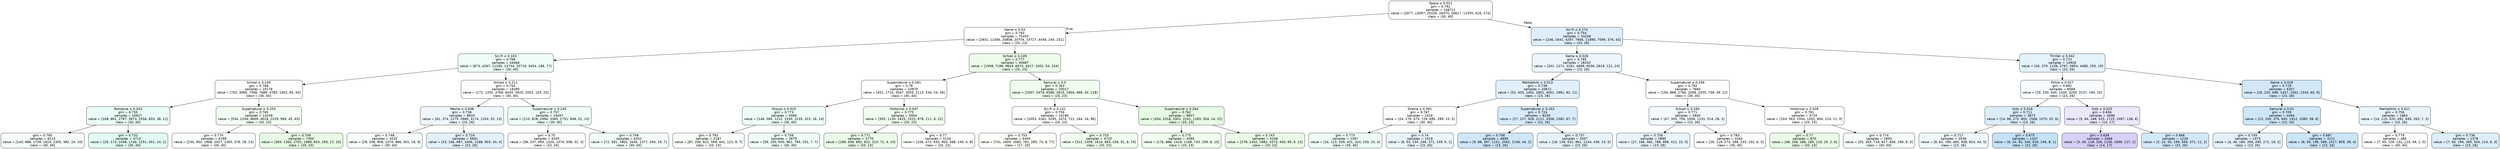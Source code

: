digraph Tree {
node [shape=box, style="filled, rounded", color="black", fontname=helvetica] ;
edge [fontname=helvetica] ;
0 [label=<Space &le; 0.021<br/>gini = 0.792<br/>samples = 108711<br/>value = [3077, 13097, 25105, 28370, 26617, 11555, 616, 274]<br/>class = (30, 40]>, fillcolor="#39e5ac05"] ;
1 [label=<Game &le; 0.03<br/>gini = 0.783<br/>samples = 75453<br/>value = [2831, 11456, 20808, 20704, 14727, 4456, 240, 231]<br/>class = (20, 23]>, fillcolor="#47e53900"] ;
0 -> 1 [labeldistance=2.5, labelangle=45, headlabel="True"] ;
2 [label=<Sci-Fi &le; 0.163<br/>gini = 0.768<br/>samples = 44466<br/>value = [873, 4267, 11165, 13734, 10710, 3454, 186, 77]<br/>class = (30, 40]>, fillcolor="#39e5ac14"] ;
1 -> 2 ;
3 [label=<School &le; 0.245<br/>gini = 0.766<br/>samples = 25176<br/>value = [702, 3065, 7396, 7689, 4785, 1402, 83, 54]<br/>class = (30, 40]>, fillcolor="#39e5ac04"] ;
2 -> 3 ;
4 [label=<Romance &le; 0.343<br/>gini = 0.755<br/>samples = 10927<br/>value = [168, 861, 2787, 3673, 2556, 833, 38, 11]<br/>class = (30, 40]>, fillcolor="#39e5ac1c"] ;
3 -> 4 ;
5 [label=<gini = 0.765<br/>samples = 6215<br/>value = [143, 688, 1739, 1924, 1305, 382, 24, 10]<br/>class = (30, 40]>, fillcolor="#39e5ac0b"] ;
4 -> 5 ;
6 [label=<gini = 0.732<br/>samples = 4712<br/>value = [25, 173, 1048, 1749, 1251, 451, 14, 1]<br/>class = (30, 40]>, fillcolor="#39e5ac25"] ;
4 -> 6 ;
7 [label=<Supernatural &le; 0.253<br/>gini = 0.765<br/>samples = 14249<br/>value = [534, 2204, 4609, 4016, 2229, 569, 45, 43]<br/>class = (20, 23]>, fillcolor="#47e5390f"] ;
3 -> 7 ;
8 [label=<gini = 0.774<br/>samples = 6799<br/>value = [230, 902, 1908, 2027, 1305, 376, 28, 23]<br/>class = (30, 40]>, fillcolor="#39e5ac06"] ;
7 -> 8 ;
9 [label=<gini = 0.749<br/>samples = 7450<br/>value = [304, 1302, 2701, 1989, 924, 193, 17, 20]<br/>class = (20, 23]>, fillcolor="#47e53921"] ;
7 -> 9 ;
10 [label=<School &le; 0.211<br/>gini = 0.754<br/>samples = 19290<br/>value = [171, 1202, 3769, 6045, 5925, 2052, 103, 23]<br/>class = (30, 40]>, fillcolor="#39e5ac02"] ;
2 -> 10 ;
11 [label=<Mecha &le; 0.048<br/>gini = 0.738<br/>samples = 8833<br/>value = [61, 374, 1275, 2680, 3174, 1204, 52, 13]<br/>class = (23, 26]>, fillcolor="#399de514"] ;
10 -> 11 ;
12 [label=<gini = 0.748<br/>samples = 3232<br/>value = [28, 208, 608, 1074, 986, 301, 18, 9]<br/>class = (30, 40]>, fillcolor="#39e5ac0a"] ;
11 -> 12 ;
13 [label=<gini = 0.724<br/>samples = 5601<br/>value = [33, 166, 667, 1606, 2188, 903, 34, 4]<br/>class = (23, 26]>, fillcolor="#399de525"] ;
11 -> 13 ;
14 [label=<Supernatural &le; 0.245<br/>gini = 0.757<br/>samples = 10457<br/>value = [110, 828, 2494, 3365, 2751, 848, 51, 10]<br/>class = (30, 40]>, fillcolor="#39e5ac14"] ;
10 -> 14 ;
15 [label=<gini = 0.75<br/>samples = 4205<br/>value = [38, 237, 693, 1320, 1374, 508, 32, 3]<br/>class = (23, 26]>, fillcolor="#399de505"] ;
14 -> 15 ;
16 [label=<gini = 0.749<br/>samples = 6252<br/>value = [72, 591, 1801, 2045, 1377, 340, 19, 7]<br/>class = (30, 40]>, fillcolor="#39e5ac0e"] ;
14 -> 16 ;
17 [label=<School &le; 0.249<br/>gini = 0.777<br/>samples = 30987<br/>value = [1958, 7189, 9643, 6970, 4017, 1002, 54, 154]<br/>class = (20, 23]>, fillcolor="#47e5391a"] ;
1 -> 17 ;
18 [label=<Supernatural &le; 0.281<br/>gini = 0.78<br/>samples = 10970<br/>value = [451, 1710, 3047, 3055, 2113, 534, 24, 36]<br/>class = (30, 40]>, fillcolor="#39e5ac00"] ;
17 -> 18 ;
19 [label=<Shoujo &le; 0.025<br/>gini = 0.773<br/>samples = 5066<br/>value = [146, 580, 1222, 1530, 1235, 323, 16, 14]<br/>class = (30, 40]>, fillcolor="#39e5ac14"] ;
18 -> 19 ;
20 [label=<gini = 0.783<br/>samples = 2187<br/>value = [87, 330, 622, 569, 441, 122, 9, 7]<br/>class = (20, 23]>, fillcolor="#47e53908"] ;
19 -> 20 ;
21 [label=<gini = 0.756<br/>samples = 2879<br/>value = [59, 250, 600, 961, 794, 201, 7, 7]<br/>class = (30, 40]>, fillcolor="#39e5ac14"] ;
19 -> 21 ;
22 [label=<Historical &le; 0.047<br/>gini = 0.775<br/>samples = 5904<br/>value = [305, 1130, 1825, 1525, 878, 211, 8, 22]<br/>class = (20, 23]>, fillcolor="#47e53911"] ;
18 -> 22 ;
23 [label=<gini = 0.771<br/>samples = 2770<br/>value = [199, 658, 892, 622, 310, 71, 4, 14]<br/>class = (20, 23]>, fillcolor="#47e5391c"] ;
22 -> 23 ;
24 [label=<gini = 0.77<br/>samples = 3134<br/>value = [106, 472, 933, 903, 568, 140, 4, 8]<br/>class = (20, 23]>, fillcolor="#47e53903"] ;
22 -> 24 ;
25 [label=<Samurai &le; 0.0<br/>gini = 0.763<br/>samples = 20017<br/>value = [1507, 5479, 6596, 3915, 1904, 468, 30, 118]<br/>class = (20, 23]>, fillcolor="#47e53914"] ;
17 -> 25 ;
26 [label=<Sci-Fi &le; 0.141<br/>gini = 0.756<br/>samples = 10180<br/>value = [1053, 3161, 3295, 1674, 721, 164, 16, 96]<br/>class = (20, 23]>, fillcolor="#47e53905"] ;
25 -> 26 ;
27 [label=<gini = 0.753<br/>samples = 5455<br/>value = [741, 1805, 1685, 781, 285, 73, 8, 77]<br/>class = (17, 20]>, fillcolor="#c8e53908"] ;
26 -> 27 ;
28 [label=<gini = 0.753<br/>samples = 4725<br/>value = [312, 1356, 1610, 893, 436, 91, 8, 19]<br/>class = (20, 23]>, fillcolor="#47e53913"] ;
26 -> 28 ;
29 [label=<Supernatural &le; 0.264<br/>gini = 0.762<br/>samples = 9837<br/>value = [454, 2318, 3301, 2241, 1183, 304, 14, 22]<br/>class = (20, 23]>, fillcolor="#47e53921"] ;
25 -> 29 ;
30 [label=<gini = 0.775<br/>samples = 4589<br/>value = [176, 866, 1419, 1168, 733, 209, 8, 10]<br/>class = (20, 23]>, fillcolor="#47e53913"] ;
29 -> 30 ;
31 [label=<gini = 0.743<br/>samples = 5248<br/>value = [278, 1452, 1882, 1073, 450, 95, 6, 12]<br/>class = (20, 23]>, fillcolor="#47e5391d"] ;
29 -> 31 ;
32 [label=<Sci-Fi &le; 0.274<br/>gini = 0.754<br/>samples = 33258<br/>value = [246, 1641, 4297, 7666, 11890, 7099, 376, 43]<br/>class = (23, 26]>, fillcolor="#399de52a"] ;
0 -> 32 [labeldistance=2.5, labelangle=-45, headlabel="False"] ;
33 [label=<Game &le; 0.028<br/>gini = 0.765<br/>samples = 18332<br/>value = [201, 1271, 3161, 4899, 6036, 2619, 121, 24]<br/>class = (23, 26]>, fillcolor="#399de516"] ;
32 -> 33 ;
34 [label=<MartialArts &le; 0.013<br/>gini = 0.739<br/>samples = 10672<br/>value = [51, 403, 1401, 2841, 4001, 1881, 82, 12]<br/>class = (23, 26]>, fillcolor="#399de526"] ;
33 -> 34 ;
35 [label=<Drama &le; 0.391<br/>gini = 0.767<br/>samples = 2416<br/>value = [24, 176, 473, 729, 695, 299, 15, 5]<br/>class = (30, 40]>, fillcolor="#39e5ac05"] ;
34 -> 35 ;
36 [label=<gini = 0.773<br/>samples = 1397<br/>value = [16, 123, 339, 431, 324, 150, 10, 4]<br/>class = (30, 40]>, fillcolor="#39e5ac16"] ;
35 -> 36 ;
37 [label=<gini = 0.74<br/>samples = 1019<br/>value = [8, 53, 134, 298, 371, 149, 5, 1]<br/>class = (23, 26]>, fillcolor="#399de51a"] ;
35 -> 37 ;
38 [label=<Supernatural &le; 0.253<br/>gini = 0.724<br/>samples = 8256<br/>value = [27, 227, 928, 2112, 3306, 1582, 67, 7]<br/>class = (23, 26]>, fillcolor="#399de532"] ;
34 -> 38 ;
39 [label=<gini = 0.706<br/>samples = 4899<br/>value = [9, 88, 397, 1151, 2062, 1146, 44, 2]<br/>class = (23, 26]>, fillcolor="#399de53e"] ;
38 -> 39 ;
40 [label=<gini = 0.737<br/>samples = 3357<br/>value = [18, 139, 531, 961, 1244, 436, 23, 5]<br/>class = (23, 26]>, fillcolor="#399de51e"] ;
38 -> 40 ;
41 [label=<Supernatural &le; 0.256<br/>gini = 0.782<br/>samples = 7660<br/>value = [150, 868, 1760, 2058, 2035, 738, 39, 12]<br/>class = (30, 40]>, fillcolor="#39e5ac01"] ;
33 -> 41 ;
42 [label=<School &le; 0.293<br/>gini = 0.771<br/>samples = 3940<br/>value = [47, 305, 756, 1056, 1231, 514, 28, 3]<br/>class = (23, 26]>, fillcolor="#399de50f"] ;
41 -> 42 ;
43 [label=<gini = 0.759<br/>samples = 2895<br/>value = [27, 186, 482, 768, 998, 412, 22, 0]<br/>class = (23, 26]>, fillcolor="#399de51c"] ;
42 -> 43 ;
44 [label=<gini = 0.783<br/>samples = 1045<br/>value = [20, 119, 274, 288, 233, 102, 6, 3]<br/>class = (30, 40]>, fillcolor="#39e5ac05"] ;
42 -> 44 ;
45 [label=<Historical &le; 0.028<br/>gini = 0.781<br/>samples = 3720<br/>value = [103, 563, 1004, 1002, 804, 224, 11, 9]<br/>class = (20, 23]>, fillcolor="#47e53900"] ;
41 -> 45 ;
46 [label=<gini = 0.77<br/>samples = 870<br/>value = [48, 208, 286, 185, 110, 25, 2, 6]<br/>class = (20, 23]>, fillcolor="#47e5391e"] ;
45 -> 46 ;
47 [label=<gini = 0.774<br/>samples = 2850<br/>value = [55, 355, 718, 817, 694, 199, 9, 3]<br/>class = (30, 40]>, fillcolor="#39e5ac0c"] ;
45 -> 47 ;
48 [label=<Thriller &le; 0.042<br/>gini = 0.715<br/>samples = 14926<br/>value = [45, 370, 1136, 2767, 5854, 4480, 255, 19]<br/>class = (23, 26]>, fillcolor="#399de522"] ;
32 -> 48 ;
49 [label=<Police &le; 0.027<br/>gini = 0.691<br/>samples = 8569<br/>value = [19, 150, 440, 1330, 3293, 3137, 190, 10]<br/>class = (23, 26]>, fillcolor="#399de507"] ;
48 -> 49 ;
50 [label=<Kids &le; 0.016<br/>gini = 0.711<br/>samples = 3873<br/>value = [14, 86, 272, 805, 1568, 1070, 52, 6]<br/>class = (23, 26]>, fillcolor="#399de52d"] ;
49 -> 50 ;
51 [label=<gini = 0.717<br/>samples = 2536<br/>value = [8, 62, 190, 465, 938, 824, 44, 5]<br/>class = (23, 26]>, fillcolor="#399de511"] ;
50 -> 51 ;
52 [label=<gini = 0.675<br/>samples = 1337<br/>value = [6, 24, 82, 340, 630, 246, 8, 1]<br/>class = (23, 26]>, fillcolor="#399de54a"] ;
50 -> 52 ;
53 [label=<Kids &le; 0.025<br/>gini = 0.656<br/>samples = 4696<br/>value = [5, 64, 168, 525, 1725, 2067, 138, 4]<br/>class = (14, 17]>, fillcolor="#5639e51d"] ;
49 -> 53 ;
54 [label=<gini = 0.638<br/>samples = 3468<br/>value = [3, 40, 118, 326, 1156, 1696, 127, 2]<br/>class = (14, 17]>, fillcolor="#5639e53c"] ;
53 -> 54 ;
55 [label=<gini = 0.666<br/>samples = 1228<br/>value = [2, 24, 50, 199, 569, 371, 11, 2]<br/>class = (23, 26]>, fillcolor="#399de53b"] ;
53 -> 55 ;
56 [label=<Game &le; 0.028<br/>gini = 0.729<br/>samples = 6357<br/>value = [26, 220, 696, 1437, 2561, 1343, 65, 9]<br/>class = (23, 26]>, fillcolor="#399de53a"] ;
48 -> 56 ;
57 [label=<Samurai &le; 0.01<br/>gini = 0.709<br/>samples = 4494<br/>value = [12, 105, 376, 945, 1912, 1080, 58, 6]<br/>class = (23, 26]>, fillcolor="#399de53e"] ;
56 -> 57 ;
58 [label=<gini = 0.745<br/>samples = 1373<br/>value = [4, 46, 180, 356, 495, 271, 19, 2]<br/>class = (23, 26]>, fillcolor="#399de523"] ;
57 -> 58 ;
59 [label=<gini = 0.687<br/>samples = 3121<br/>value = [8, 59, 196, 589, 1417, 809, 39, 4]<br/>class = (23, 26]>, fillcolor="#399de543"] ;
57 -> 59 ;
60 [label=<MartialArts &le; 0.011<br/>gini = 0.756<br/>samples = 1863<br/>value = [14, 115, 320, 492, 649, 263, 7, 3]<br/>class = (23, 26]>, fillcolor="#399de51d"] ;
56 -> 60 ;
61 [label=<gini = 0.779<br/>samples = 485<br/>value = [7, 55, 126, 132, 115, 49, 1, 0]<br/>class = (30, 40]>, fillcolor="#39e5ac04"] ;
60 -> 61 ;
62 [label=<gini = 0.736<br/>samples = 1378<br/>value = [7, 60, 194, 360, 534, 214, 6, 3]<br/>class = (23, 26]>, fillcolor="#399de52c"] ;
60 -> 62 ;
}